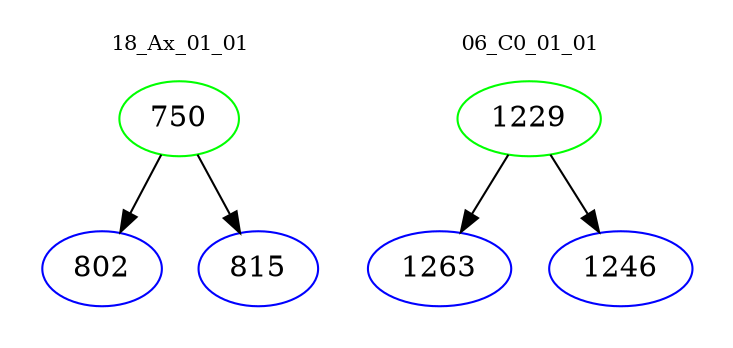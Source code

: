 digraph{
subgraph cluster_0 {
color = white
label = "18_Ax_01_01";
fontsize=10;
T0_750 [label="750", color="green"]
T0_750 -> T0_802 [color="black"]
T0_802 [label="802", color="blue"]
T0_750 -> T0_815 [color="black"]
T0_815 [label="815", color="blue"]
}
subgraph cluster_1 {
color = white
label = "06_C0_01_01";
fontsize=10;
T1_1229 [label="1229", color="green"]
T1_1229 -> T1_1263 [color="black"]
T1_1263 [label="1263", color="blue"]
T1_1229 -> T1_1246 [color="black"]
T1_1246 [label="1246", color="blue"]
}
}
